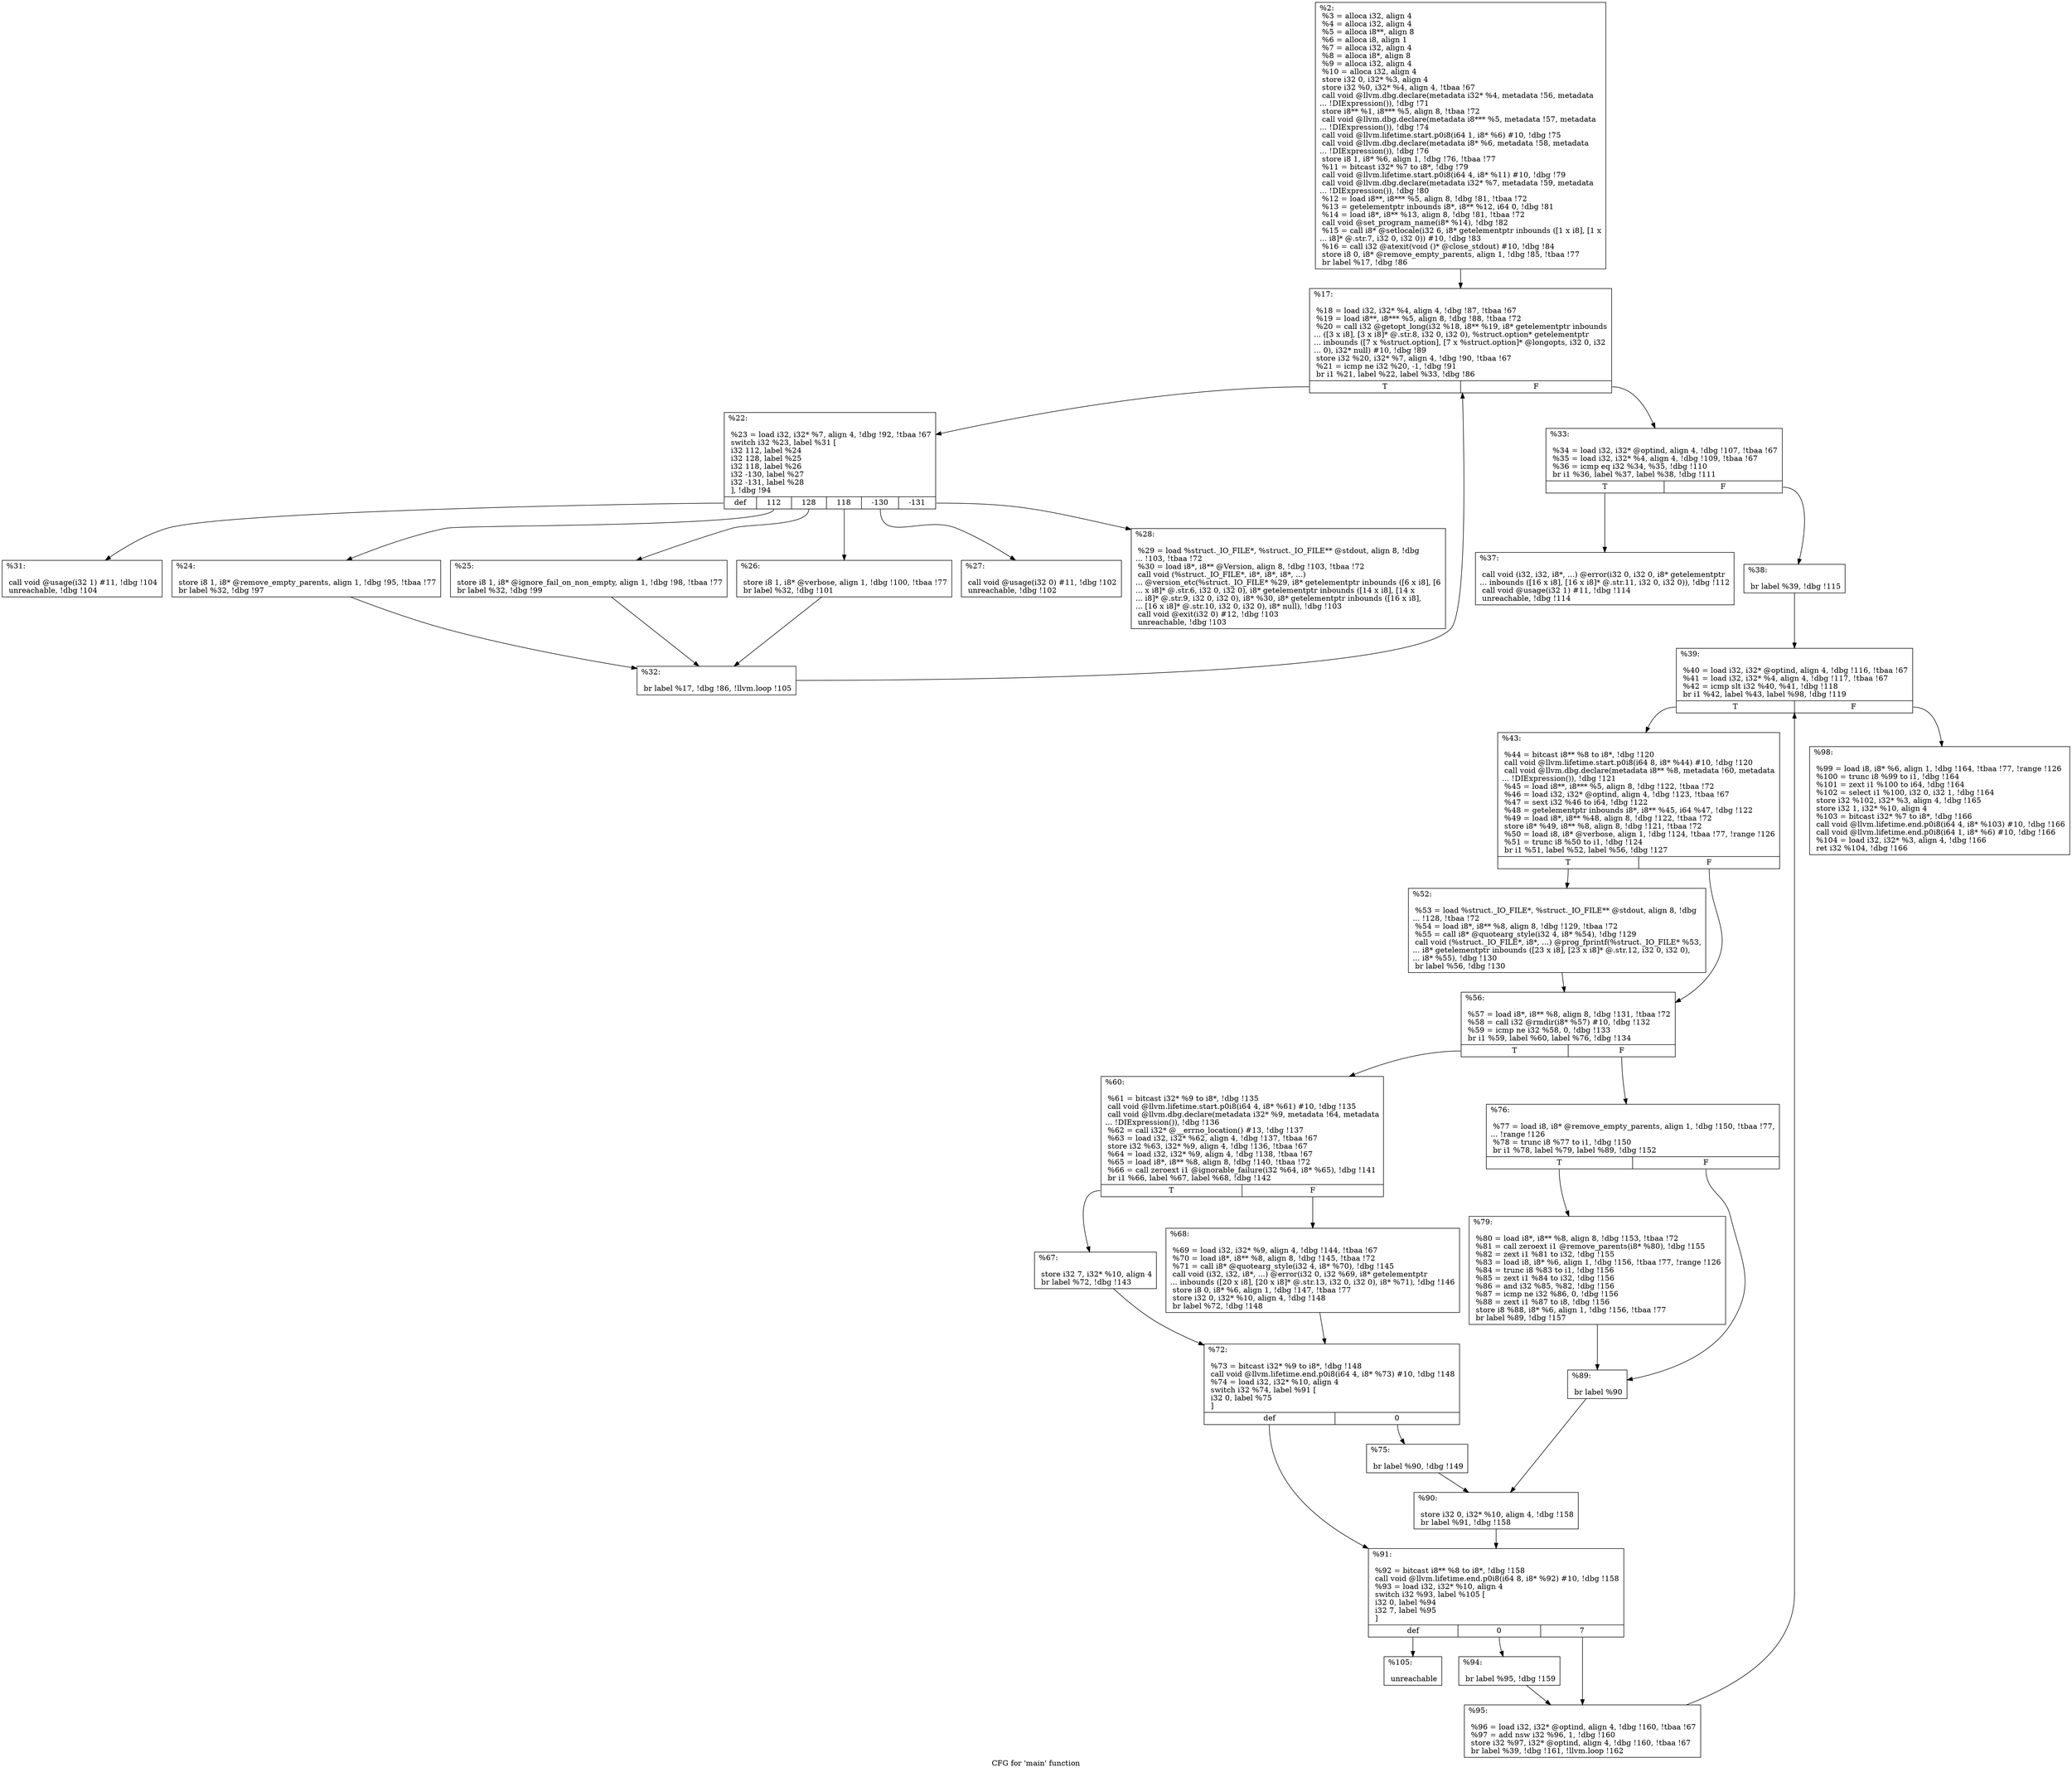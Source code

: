 digraph "CFG for 'main' function" {
	label="CFG for 'main' function";

	Node0x1b35f20 [shape=record,label="{%2:\l  %3 = alloca i32, align 4\l  %4 = alloca i32, align 4\l  %5 = alloca i8**, align 8\l  %6 = alloca i8, align 1\l  %7 = alloca i32, align 4\l  %8 = alloca i8*, align 8\l  %9 = alloca i32, align 4\l  %10 = alloca i32, align 4\l  store i32 0, i32* %3, align 4\l  store i32 %0, i32* %4, align 4, !tbaa !67\l  call void @llvm.dbg.declare(metadata i32* %4, metadata !56, metadata\l... !DIExpression()), !dbg !71\l  store i8** %1, i8*** %5, align 8, !tbaa !72\l  call void @llvm.dbg.declare(metadata i8*** %5, metadata !57, metadata\l... !DIExpression()), !dbg !74\l  call void @llvm.lifetime.start.p0i8(i64 1, i8* %6) #10, !dbg !75\l  call void @llvm.dbg.declare(metadata i8* %6, metadata !58, metadata\l... !DIExpression()), !dbg !76\l  store i8 1, i8* %6, align 1, !dbg !76, !tbaa !77\l  %11 = bitcast i32* %7 to i8*, !dbg !79\l  call void @llvm.lifetime.start.p0i8(i64 4, i8* %11) #10, !dbg !79\l  call void @llvm.dbg.declare(metadata i32* %7, metadata !59, metadata\l... !DIExpression()), !dbg !80\l  %12 = load i8**, i8*** %5, align 8, !dbg !81, !tbaa !72\l  %13 = getelementptr inbounds i8*, i8** %12, i64 0, !dbg !81\l  %14 = load i8*, i8** %13, align 8, !dbg !81, !tbaa !72\l  call void @set_program_name(i8* %14), !dbg !82\l  %15 = call i8* @setlocale(i32 6, i8* getelementptr inbounds ([1 x i8], [1 x\l... i8]* @.str.7, i32 0, i32 0)) #10, !dbg !83\l  %16 = call i32 @atexit(void ()* @close_stdout) #10, !dbg !84\l  store i8 0, i8* @remove_empty_parents, align 1, !dbg !85, !tbaa !77\l  br label %17, !dbg !86\l}"];
	Node0x1b35f20 -> Node0x1b36070;
	Node0x1b36070 [shape=record,label="{%17:\l\l  %18 = load i32, i32* %4, align 4, !dbg !87, !tbaa !67\l  %19 = load i8**, i8*** %5, align 8, !dbg !88, !tbaa !72\l  %20 = call i32 @getopt_long(i32 %18, i8** %19, i8* getelementptr inbounds\l... ([3 x i8], [3 x i8]* @.str.8, i32 0, i32 0), %struct.option* getelementptr\l... inbounds ([7 x %struct.option], [7 x %struct.option]* @longopts, i32 0, i32\l... 0), i32* null) #10, !dbg !89\l  store i32 %20, i32* %7, align 4, !dbg !90, !tbaa !67\l  %21 = icmp ne i32 %20, -1, !dbg !91\l  br i1 %21, label %22, label %33, !dbg !86\l|{<s0>T|<s1>F}}"];
	Node0x1b36070:s0 -> Node0x1b360c0;
	Node0x1b36070:s1 -> Node0x1b36340;
	Node0x1b360c0 [shape=record,label="{%22:\l\l  %23 = load i32, i32* %7, align 4, !dbg !92, !tbaa !67\l  switch i32 %23, label %31 [\l    i32 112, label %24\l    i32 128, label %25\l    i32 118, label %26\l    i32 -130, label %27\l    i32 -131, label %28\l  ], !dbg !94\l|{<s0>def|<s1>112|<s2>128|<s3>118|<s4>-130|<s5>-131}}"];
	Node0x1b360c0:s0 -> Node0x1b362a0;
	Node0x1b360c0:s1 -> Node0x1b36110;
	Node0x1b360c0:s2 -> Node0x1b36160;
	Node0x1b360c0:s3 -> Node0x1b361b0;
	Node0x1b360c0:s4 -> Node0x1b36200;
	Node0x1b360c0:s5 -> Node0x1b36250;
	Node0x1b36110 [shape=record,label="{%24:\l\l  store i8 1, i8* @remove_empty_parents, align 1, !dbg !95, !tbaa !77\l  br label %32, !dbg !97\l}"];
	Node0x1b36110 -> Node0x1b362f0;
	Node0x1b36160 [shape=record,label="{%25:\l\l  store i8 1, i8* @ignore_fail_on_non_empty, align 1, !dbg !98, !tbaa !77\l  br label %32, !dbg !99\l}"];
	Node0x1b36160 -> Node0x1b362f0;
	Node0x1b361b0 [shape=record,label="{%26:\l\l  store i8 1, i8* @verbose, align 1, !dbg !100, !tbaa !77\l  br label %32, !dbg !101\l}"];
	Node0x1b361b0 -> Node0x1b362f0;
	Node0x1b36200 [shape=record,label="{%27:\l\l  call void @usage(i32 0) #11, !dbg !102\l  unreachable, !dbg !102\l}"];
	Node0x1b36250 [shape=record,label="{%28:\l\l  %29 = load %struct._IO_FILE*, %struct._IO_FILE** @stdout, align 8, !dbg\l... !103, !tbaa !72\l  %30 = load i8*, i8** @Version, align 8, !dbg !103, !tbaa !72\l  call void (%struct._IO_FILE*, i8*, i8*, i8*, ...)\l... @version_etc(%struct._IO_FILE* %29, i8* getelementptr inbounds ([6 x i8], [6\l... x i8]* @.str.6, i32 0, i32 0), i8* getelementptr inbounds ([14 x i8], [14 x\l... i8]* @.str.9, i32 0, i32 0), i8* %30, i8* getelementptr inbounds ([16 x i8],\l... [16 x i8]* @.str.10, i32 0, i32 0), i8* null), !dbg !103\l  call void @exit(i32 0) #12, !dbg !103\l  unreachable, !dbg !103\l}"];
	Node0x1b362a0 [shape=record,label="{%31:\l\l  call void @usage(i32 1) #11, !dbg !104\l  unreachable, !dbg !104\l}"];
	Node0x1b362f0 [shape=record,label="{%32:\l\l  br label %17, !dbg !86, !llvm.loop !105\l}"];
	Node0x1b362f0 -> Node0x1b36070;
	Node0x1b36340 [shape=record,label="{%33:\l\l  %34 = load i32, i32* @optind, align 4, !dbg !107, !tbaa !67\l  %35 = load i32, i32* %4, align 4, !dbg !109, !tbaa !67\l  %36 = icmp eq i32 %34, %35, !dbg !110\l  br i1 %36, label %37, label %38, !dbg !111\l|{<s0>T|<s1>F}}"];
	Node0x1b36340:s0 -> Node0x1b36390;
	Node0x1b36340:s1 -> Node0x1b363e0;
	Node0x1b36390 [shape=record,label="{%37:\l\l  call void (i32, i32, i8*, ...) @error(i32 0, i32 0, i8* getelementptr\l... inbounds ([16 x i8], [16 x i8]* @.str.11, i32 0, i32 0)), !dbg !112\l  call void @usage(i32 1) #11, !dbg !114\l  unreachable, !dbg !114\l}"];
	Node0x1b363e0 [shape=record,label="{%38:\l\l  br label %39, !dbg !115\l}"];
	Node0x1b363e0 -> Node0x1b36430;
	Node0x1b36430 [shape=record,label="{%39:\l\l  %40 = load i32, i32* @optind, align 4, !dbg !116, !tbaa !67\l  %41 = load i32, i32* %4, align 4, !dbg !117, !tbaa !67\l  %42 = icmp slt i32 %40, %41, !dbg !118\l  br i1 %42, label %43, label %98, !dbg !119\l|{<s0>T|<s1>F}}"];
	Node0x1b36430:s0 -> Node0x1b36480;
	Node0x1b36430:s1 -> Node0x1b36930;
	Node0x1b36480 [shape=record,label="{%43:\l\l  %44 = bitcast i8** %8 to i8*, !dbg !120\l  call void @llvm.lifetime.start.p0i8(i64 8, i8* %44) #10, !dbg !120\l  call void @llvm.dbg.declare(metadata i8** %8, metadata !60, metadata\l... !DIExpression()), !dbg !121\l  %45 = load i8**, i8*** %5, align 8, !dbg !122, !tbaa !72\l  %46 = load i32, i32* @optind, align 4, !dbg !123, !tbaa !67\l  %47 = sext i32 %46 to i64, !dbg !122\l  %48 = getelementptr inbounds i8*, i8** %45, i64 %47, !dbg !122\l  %49 = load i8*, i8** %48, align 8, !dbg !122, !tbaa !72\l  store i8* %49, i8** %8, align 8, !dbg !121, !tbaa !72\l  %50 = load i8, i8* @verbose, align 1, !dbg !124, !tbaa !77, !range !126\l  %51 = trunc i8 %50 to i1, !dbg !124\l  br i1 %51, label %52, label %56, !dbg !127\l|{<s0>T|<s1>F}}"];
	Node0x1b36480:s0 -> Node0x1b364d0;
	Node0x1b36480:s1 -> Node0x1b36520;
	Node0x1b364d0 [shape=record,label="{%52:\l\l  %53 = load %struct._IO_FILE*, %struct._IO_FILE** @stdout, align 8, !dbg\l... !128, !tbaa !72\l  %54 = load i8*, i8** %8, align 8, !dbg !129, !tbaa !72\l  %55 = call i8* @quotearg_style(i32 4, i8* %54), !dbg !129\l  call void (%struct._IO_FILE*, i8*, ...) @prog_fprintf(%struct._IO_FILE* %53,\l... i8* getelementptr inbounds ([23 x i8], [23 x i8]* @.str.12, i32 0, i32 0),\l... i8* %55), !dbg !130\l  br label %56, !dbg !130\l}"];
	Node0x1b364d0 -> Node0x1b36520;
	Node0x1b36520 [shape=record,label="{%56:\l\l  %57 = load i8*, i8** %8, align 8, !dbg !131, !tbaa !72\l  %58 = call i32 @rmdir(i8* %57) #10, !dbg !132\l  %59 = icmp ne i32 %58, 0, !dbg !133\l  br i1 %59, label %60, label %76, !dbg !134\l|{<s0>T|<s1>F}}"];
	Node0x1b36520:s0 -> Node0x1b36570;
	Node0x1b36520:s1 -> Node0x1b36700;
	Node0x1b36570 [shape=record,label="{%60:\l\l  %61 = bitcast i32* %9 to i8*, !dbg !135\l  call void @llvm.lifetime.start.p0i8(i64 4, i8* %61) #10, !dbg !135\l  call void @llvm.dbg.declare(metadata i32* %9, metadata !64, metadata\l... !DIExpression()), !dbg !136\l  %62 = call i32* @__errno_location() #13, !dbg !137\l  %63 = load i32, i32* %62, align 4, !dbg !137, !tbaa !67\l  store i32 %63, i32* %9, align 4, !dbg !136, !tbaa !67\l  %64 = load i32, i32* %9, align 4, !dbg !138, !tbaa !67\l  %65 = load i8*, i8** %8, align 8, !dbg !140, !tbaa !72\l  %66 = call zeroext i1 @ignorable_failure(i32 %64, i8* %65), !dbg !141\l  br i1 %66, label %67, label %68, !dbg !142\l|{<s0>T|<s1>F}}"];
	Node0x1b36570:s0 -> Node0x1b365c0;
	Node0x1b36570:s1 -> Node0x1b36610;
	Node0x1b365c0 [shape=record,label="{%67:\l\l  store i32 7, i32* %10, align 4\l  br label %72, !dbg !143\l}"];
	Node0x1b365c0 -> Node0x1b36660;
	Node0x1b36610 [shape=record,label="{%68:\l\l  %69 = load i32, i32* %9, align 4, !dbg !144, !tbaa !67\l  %70 = load i8*, i8** %8, align 8, !dbg !145, !tbaa !72\l  %71 = call i8* @quotearg_style(i32 4, i8* %70), !dbg !145\l  call void (i32, i32, i8*, ...) @error(i32 0, i32 %69, i8* getelementptr\l... inbounds ([20 x i8], [20 x i8]* @.str.13, i32 0, i32 0), i8* %71), !dbg !146\l  store i8 0, i8* %6, align 1, !dbg !147, !tbaa !77\l  store i32 0, i32* %10, align 4, !dbg !148\l  br label %72, !dbg !148\l}"];
	Node0x1b36610 -> Node0x1b36660;
	Node0x1b36660 [shape=record,label="{%72:\l\l  %73 = bitcast i32* %9 to i8*, !dbg !148\l  call void @llvm.lifetime.end.p0i8(i64 4, i8* %73) #10, !dbg !148\l  %74 = load i32, i32* %10, align 4\l  switch i32 %74, label %91 [\l    i32 0, label %75\l  ]\l|{<s0>def|<s1>0}}"];
	Node0x1b36660:s0 -> Node0x1b36840;
	Node0x1b36660:s1 -> Node0x1b366b0;
	Node0x1b366b0 [shape=record,label="{%75:\l\l  br label %90, !dbg !149\l}"];
	Node0x1b366b0 -> Node0x1b367f0;
	Node0x1b36700 [shape=record,label="{%76:\l\l  %77 = load i8, i8* @remove_empty_parents, align 1, !dbg !150, !tbaa !77,\l... !range !126\l  %78 = trunc i8 %77 to i1, !dbg !150\l  br i1 %78, label %79, label %89, !dbg !152\l|{<s0>T|<s1>F}}"];
	Node0x1b36700:s0 -> Node0x1b36750;
	Node0x1b36700:s1 -> Node0x1b367a0;
	Node0x1b36750 [shape=record,label="{%79:\l\l  %80 = load i8*, i8** %8, align 8, !dbg !153, !tbaa !72\l  %81 = call zeroext i1 @remove_parents(i8* %80), !dbg !155\l  %82 = zext i1 %81 to i32, !dbg !155\l  %83 = load i8, i8* %6, align 1, !dbg !156, !tbaa !77, !range !126\l  %84 = trunc i8 %83 to i1, !dbg !156\l  %85 = zext i1 %84 to i32, !dbg !156\l  %86 = and i32 %85, %82, !dbg !156\l  %87 = icmp ne i32 %86, 0, !dbg !156\l  %88 = zext i1 %87 to i8, !dbg !156\l  store i8 %88, i8* %6, align 1, !dbg !156, !tbaa !77\l  br label %89, !dbg !157\l}"];
	Node0x1b36750 -> Node0x1b367a0;
	Node0x1b367a0 [shape=record,label="{%89:\l\l  br label %90\l}"];
	Node0x1b367a0 -> Node0x1b367f0;
	Node0x1b367f0 [shape=record,label="{%90:\l\l  store i32 0, i32* %10, align 4, !dbg !158\l  br label %91, !dbg !158\l}"];
	Node0x1b367f0 -> Node0x1b36840;
	Node0x1b36840 [shape=record,label="{%91:\l\l  %92 = bitcast i8** %8 to i8*, !dbg !158\l  call void @llvm.lifetime.end.p0i8(i64 8, i8* %92) #10, !dbg !158\l  %93 = load i32, i32* %10, align 4\l  switch i32 %93, label %105 [\l    i32 0, label %94\l    i32 7, label %95\l  ]\l|{<s0>def|<s1>0|<s2>7}}"];
	Node0x1b36840:s0 -> Node0x1b36980;
	Node0x1b36840:s1 -> Node0x1b36890;
	Node0x1b36840:s2 -> Node0x1b368e0;
	Node0x1b36890 [shape=record,label="{%94:\l\l  br label %95, !dbg !159\l}"];
	Node0x1b36890 -> Node0x1b368e0;
	Node0x1b368e0 [shape=record,label="{%95:\l\l  %96 = load i32, i32* @optind, align 4, !dbg !160, !tbaa !67\l  %97 = add nsw i32 %96, 1, !dbg !160\l  store i32 %97, i32* @optind, align 4, !dbg !160, !tbaa !67\l  br label %39, !dbg !161, !llvm.loop !162\l}"];
	Node0x1b368e0 -> Node0x1b36430;
	Node0x1b36930 [shape=record,label="{%98:\l\l  %99 = load i8, i8* %6, align 1, !dbg !164, !tbaa !77, !range !126\l  %100 = trunc i8 %99 to i1, !dbg !164\l  %101 = zext i1 %100 to i64, !dbg !164\l  %102 = select i1 %100, i32 0, i32 1, !dbg !164\l  store i32 %102, i32* %3, align 4, !dbg !165\l  store i32 1, i32* %10, align 4\l  %103 = bitcast i32* %7 to i8*, !dbg !166\l  call void @llvm.lifetime.end.p0i8(i64 4, i8* %103) #10, !dbg !166\l  call void @llvm.lifetime.end.p0i8(i64 1, i8* %6) #10, !dbg !166\l  %104 = load i32, i32* %3, align 4, !dbg !166\l  ret i32 %104, !dbg !166\l}"];
	Node0x1b36980 [shape=record,label="{%105:\l\l  unreachable\l}"];
}
